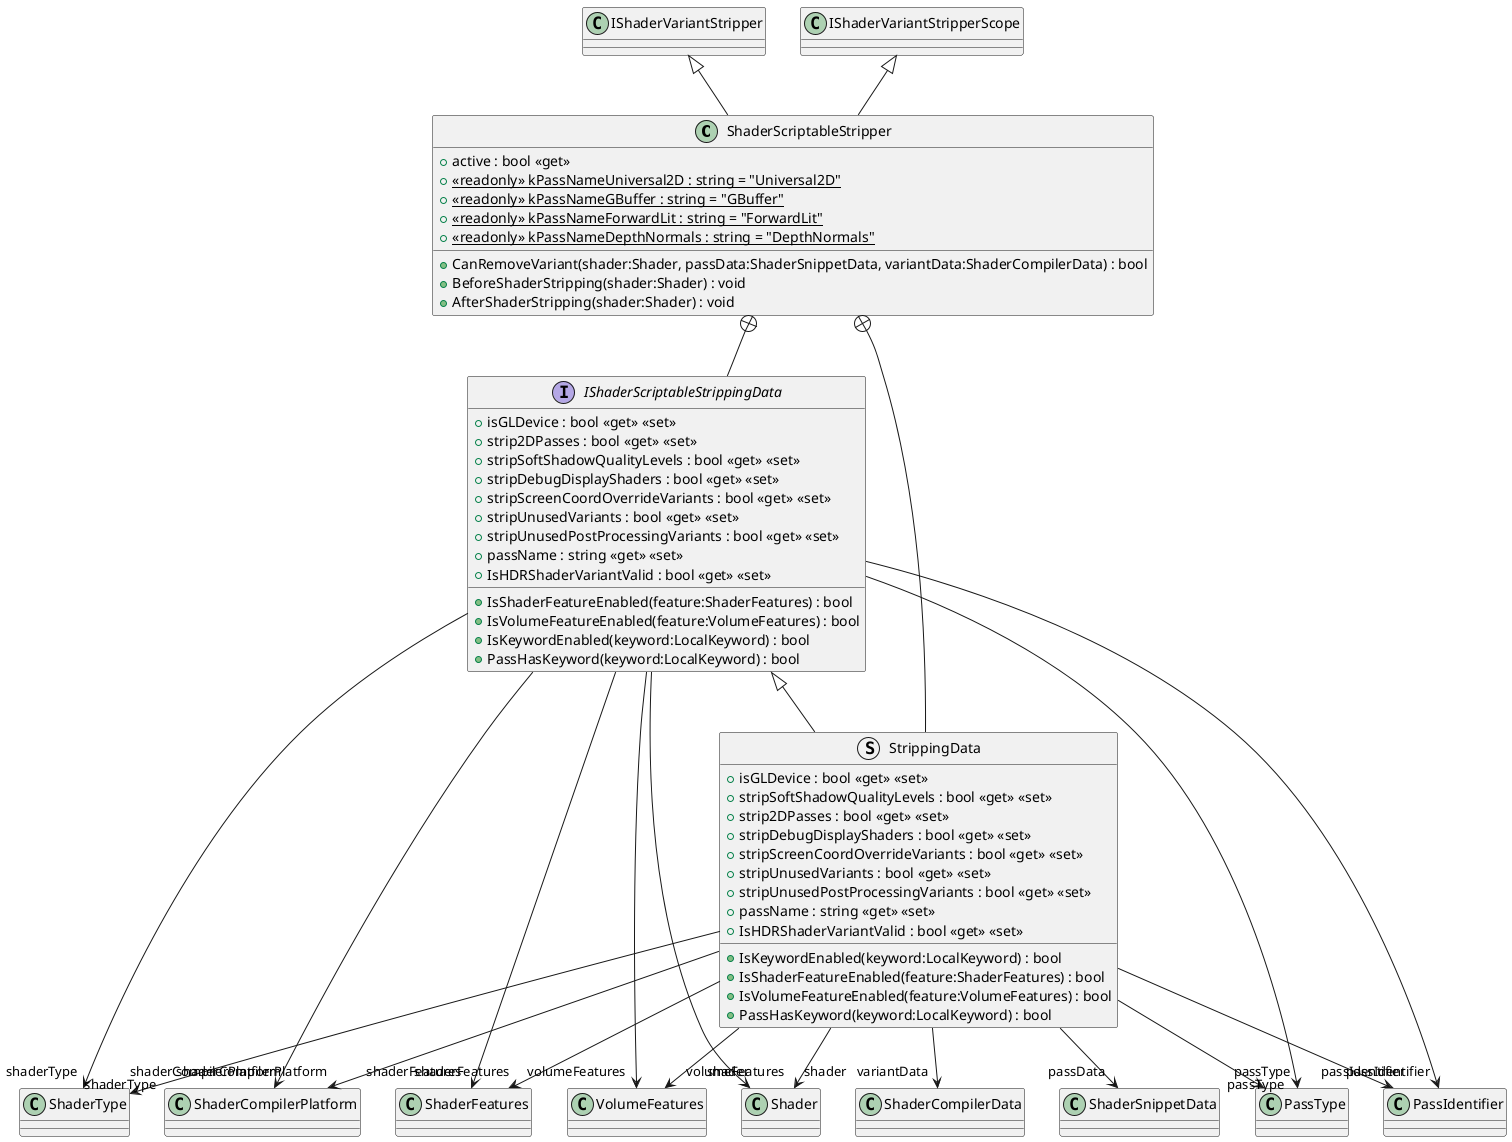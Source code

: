 @startuml
class ShaderScriptableStripper {
    + active : bool <<get>>
    + {static} <<readonly>> kPassNameUniversal2D : string = "Universal2D"
    + {static} <<readonly>> kPassNameGBuffer : string = "GBuffer"
    + {static} <<readonly>> kPassNameForwardLit : string = "ForwardLit"
    + {static} <<readonly>> kPassNameDepthNormals : string = "DepthNormals"
    + CanRemoveVariant(shader:Shader, passData:ShaderSnippetData, variantData:ShaderCompilerData) : bool
    + BeforeShaderStripping(shader:Shader) : void
    + AfterShaderStripping(shader:Shader) : void
}
interface IShaderScriptableStrippingData {
    + isGLDevice : bool <<get>> <<set>>
    + strip2DPasses : bool <<get>> <<set>>
    + stripSoftShadowQualityLevels : bool <<get>> <<set>>
    + stripDebugDisplayShaders : bool <<get>> <<set>>
    + stripScreenCoordOverrideVariants : bool <<get>> <<set>>
    + stripUnusedVariants : bool <<get>> <<set>>
    + stripUnusedPostProcessingVariants : bool <<get>> <<set>>
    + passName : string <<get>> <<set>>
    + IsHDRShaderVariantValid : bool <<get>> <<set>>
    + IsShaderFeatureEnabled(feature:ShaderFeatures) : bool
    + IsVolumeFeatureEnabled(feature:VolumeFeatures) : bool
    + IsKeywordEnabled(keyword:LocalKeyword) : bool
    + PassHasKeyword(keyword:LocalKeyword) : bool
}
struct StrippingData {
    + isGLDevice : bool <<get>> <<set>>
    + stripSoftShadowQualityLevels : bool <<get>> <<set>>
    + strip2DPasses : bool <<get>> <<set>>
    + stripDebugDisplayShaders : bool <<get>> <<set>>
    + stripScreenCoordOverrideVariants : bool <<get>> <<set>>
    + stripUnusedVariants : bool <<get>> <<set>>
    + stripUnusedPostProcessingVariants : bool <<get>> <<set>>
    + passName : string <<get>> <<set>>
    + IsHDRShaderVariantValid : bool <<get>> <<set>>
    + IsKeywordEnabled(keyword:LocalKeyword) : bool
    + IsShaderFeatureEnabled(feature:ShaderFeatures) : bool
    + IsVolumeFeatureEnabled(feature:VolumeFeatures) : bool
    + PassHasKeyword(keyword:LocalKeyword) : bool
}
IShaderVariantStripper <|-- ShaderScriptableStripper
IShaderVariantStripperScope <|-- ShaderScriptableStripper
ShaderScriptableStripper +-- IShaderScriptableStrippingData
IShaderScriptableStrippingData --> "shaderFeatures" ShaderFeatures
IShaderScriptableStrippingData --> "volumeFeatures" VolumeFeatures
IShaderScriptableStrippingData --> "shader" Shader
IShaderScriptableStrippingData --> "shaderType" ShaderType
IShaderScriptableStrippingData --> "shaderCompilerPlatform" ShaderCompilerPlatform
IShaderScriptableStrippingData --> "passType" PassType
IShaderScriptableStrippingData --> "passIdentifier" PassIdentifier
ShaderScriptableStripper +-- StrippingData
IShaderScriptableStrippingData <|-- StrippingData
StrippingData --> "shaderFeatures" ShaderFeatures
StrippingData --> "volumeFeatures" VolumeFeatures
StrippingData --> "shader" Shader
StrippingData --> "shaderType" ShaderType
StrippingData --> "shaderCompilerPlatform" ShaderCompilerPlatform
StrippingData --> "passType" PassType
StrippingData --> "passIdentifier" PassIdentifier
StrippingData --> "passData" ShaderSnippetData
StrippingData --> "variantData" ShaderCompilerData
@enduml
